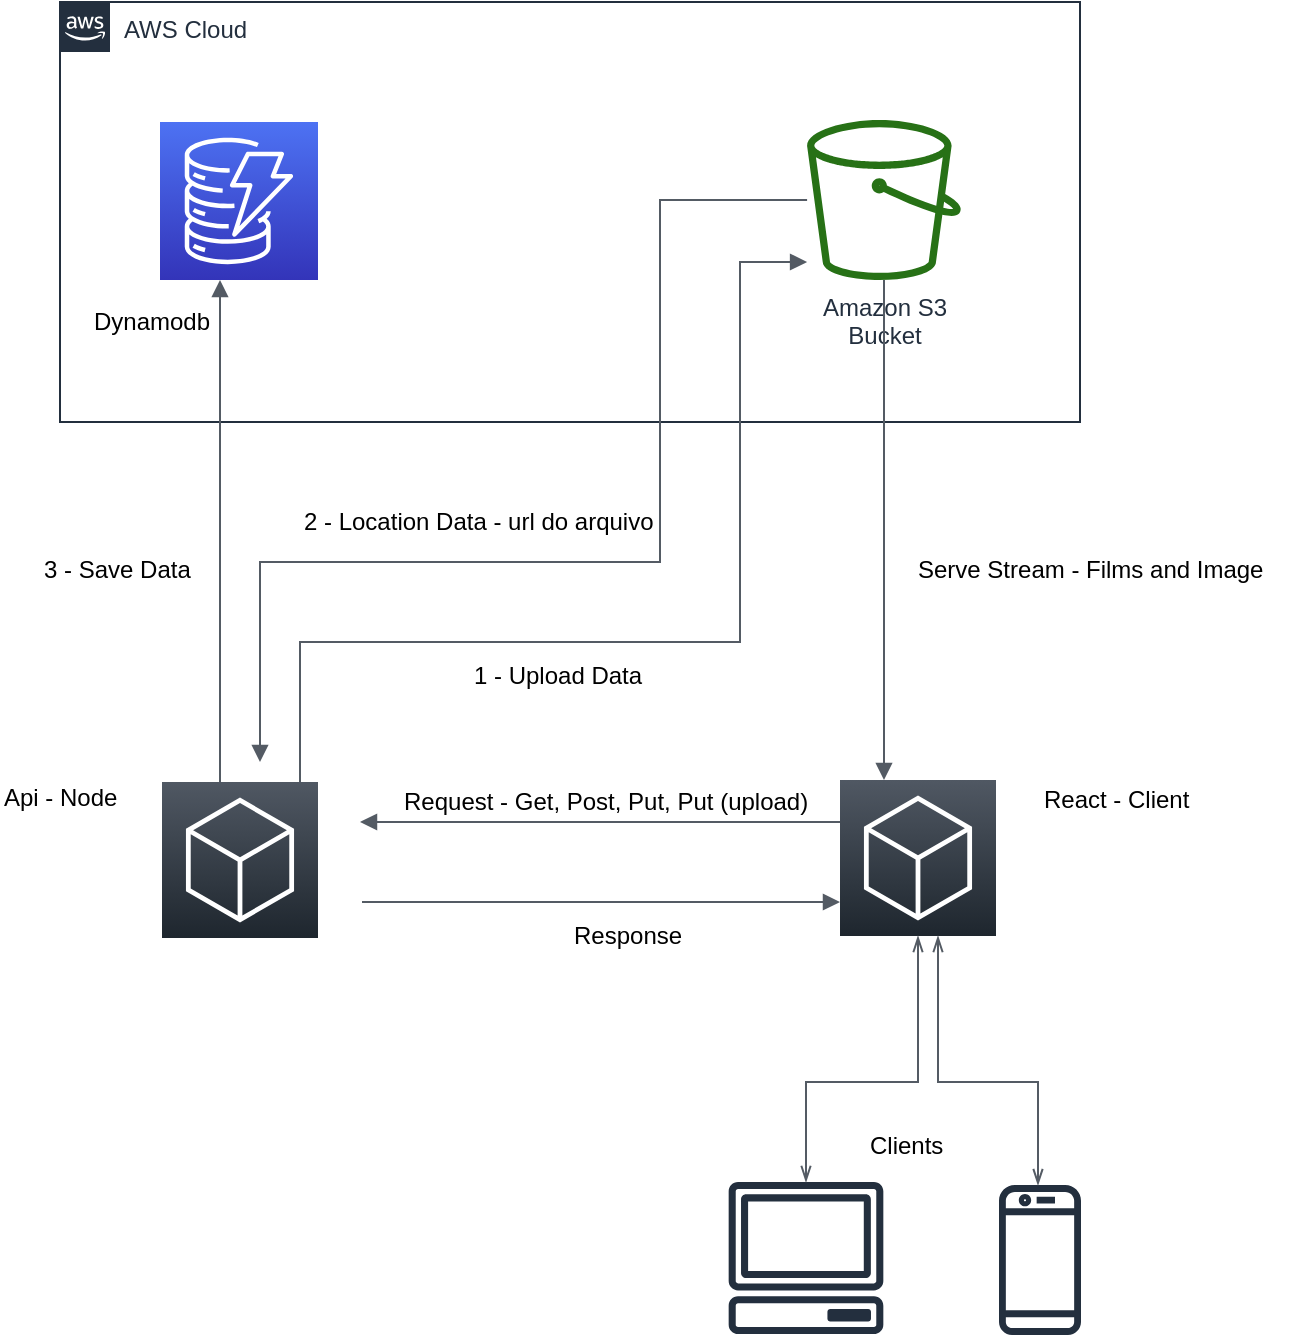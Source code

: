 <mxfile version="12.0.0" type="github" pages="1"><diagram id="Ht1M8jgEwFfnCIfOTk4-" name="Page-1"><mxGraphModel dx="1632" dy="1572" grid="1" gridSize="10" guides="1" tooltips="1" connect="1" arrows="1" fold="1" page="1" pageScale="1" pageWidth="1169" pageHeight="827" math="0" shadow="0"><root><mxCell id="0"/><mxCell id="1" parent="0"/><mxCell id="UEzPUAAOIrF-is8g5C7q-175" value="AWS Cloud" style="points=[[0,0],[0.25,0],[0.5,0],[0.75,0],[1,0],[1,0.25],[1,0.5],[1,0.75],[1,1],[0.75,1],[0.5,1],[0.25,1],[0,1],[0,0.75],[0,0.5],[0,0.25]];outlineConnect=0;gradientColor=none;html=1;whiteSpace=wrap;fontSize=12;fontStyle=0;shape=mxgraph.aws4.group;grIcon=mxgraph.aws4.group_aws_cloud_alt;strokeColor=#232F3E;fillColor=none;verticalAlign=top;align=left;spacingLeft=30;fontColor=#232F3E;dashed=0;labelBackgroundColor=#ffffff;" parent="1" vertex="1"><mxGeometry x="310" y="-720" width="510" height="210" as="geometry"/></mxCell><mxCell id="UEzPUAAOIrF-is8g5C7q-196" style="edgeStyle=orthogonalEdgeStyle;rounded=0;orthogonalLoop=1;jettySize=auto;html=1;startArrow=none;startFill=0;endArrow=open;endFill=0;strokeColor=#808080;strokeWidth=2;" parent="1" edge="1"><mxGeometry relative="1" as="geometry"><mxPoint x="507" y="-710.5" as="sourcePoint"/></mxGeometry></mxCell><mxCell id="UEzPUAAOIrF-is8g5C7q-198" style="edgeStyle=orthogonalEdgeStyle;rounded=0;orthogonalLoop=1;jettySize=auto;html=1;startArrow=none;startFill=0;endArrow=open;endFill=0;strokeColor=#808080;strokeWidth=2;" parent="1" edge="1"><mxGeometry relative="1" as="geometry"><Array as="points"><mxPoint x="355" y="-689.5"/></Array><mxPoint x="429" y="-689" as="sourcePoint"/></mxGeometry></mxCell><mxCell id="UEzPUAAOIrF-is8g5C7q-199" style="edgeStyle=orthogonalEdgeStyle;rounded=0;orthogonalLoop=1;jettySize=auto;html=1;startArrow=none;startFill=0;endArrow=open;endFill=0;strokeColor=#808080;strokeWidth=2;" parent="1" edge="1"><mxGeometry relative="1" as="geometry"><mxPoint x="468" y="-671.5" as="sourcePoint"/></mxGeometry></mxCell><mxCell id="UEzPUAAOIrF-is8g5C7q-200" style="edgeStyle=orthogonalEdgeStyle;rounded=0;orthogonalLoop=1;jettySize=auto;html=1;startArrow=none;startFill=0;endArrow=open;endFill=0;strokeColor=#808080;strokeWidth=2;" parent="1" edge="1"><mxGeometry relative="1" as="geometry"><Array as="points"><mxPoint x="576" y="-689.5"/></Array><mxPoint x="507" y="-689" as="sourcePoint"/></mxGeometry></mxCell><mxCell id="UEzPUAAOIrF-is8g5C7q-197" style="edgeStyle=orthogonalEdgeStyle;rounded=0;orthogonalLoop=1;jettySize=auto;html=1;startArrow=none;startFill=0;endArrow=open;endFill=0;strokeColor=#808080;strokeWidth=2;" parent="1" edge="1"><mxGeometry relative="1" as="geometry"><mxPoint x="778" y="-710.5" as="sourcePoint"/></mxGeometry></mxCell><mxCell id="UEzPUAAOIrF-is8g5C7q-201" style="edgeStyle=orthogonalEdgeStyle;rounded=0;orthogonalLoop=1;jettySize=auto;html=1;startArrow=none;startFill=0;endArrow=open;endFill=0;strokeColor=#808080;strokeWidth=2;" parent="1" edge="1"><mxGeometry relative="1" as="geometry"><mxPoint x="739" y="-671.5" as="sourcePoint"/></mxGeometry></mxCell><mxCell id="UEzPUAAOIrF-is8g5C7q-177" value="Amazon S3&lt;br&gt;Bucket&lt;br&gt;" style="outlineConnect=0;fontColor=#232F3E;gradientColor=none;fillColor=#277116;strokeColor=none;dashed=0;verticalLabelPosition=bottom;verticalAlign=top;align=center;html=1;fontSize=12;fontStyle=0;aspect=fixed;pointerEvents=1;shape=mxgraph.aws4.bucket;labelBackgroundColor=#ffffff;" parent="1" vertex="1"><mxGeometry x="683.5" y="-661" width="77" height="80" as="geometry"/></mxCell><object label="" id="iImGsAPe1P3d8EMJ6zoe-1"><mxCell style="outlineConnect=0;fontColor=#232F3E;gradientColor=#4D72F3;gradientDirection=north;fillColor=#3334B9;strokeColor=#ffffff;dashed=0;verticalLabelPosition=bottom;verticalAlign=top;align=center;html=1;fontSize=12;fontStyle=0;aspect=fixed;shape=mxgraph.aws4.resourceIcon;resIcon=mxgraph.aws4.dynamodb;" parent="1" vertex="1"><mxGeometry x="360" y="-660" width="79" height="79" as="geometry"/></mxCell></object><mxCell id="iImGsAPe1P3d8EMJ6zoe-5" value="Dynamodb" style="text;html=1;resizable=0;points=[];autosize=1;align=left;verticalAlign=top;spacingTop=-4;" parent="1" vertex="1"><mxGeometry x="325" y="-570" width="70" height="20" as="geometry"/></mxCell><mxCell id="iImGsAPe1P3d8EMJ6zoe-9" value="" style="outlineConnect=0;fontColor=#232F3E;gradientColor=none;fillColor=#232F3E;strokeColor=none;dashed=0;verticalLabelPosition=bottom;verticalAlign=top;align=center;html=1;fontSize=12;fontStyle=0;aspect=fixed;pointerEvents=1;shape=mxgraph.aws4.client;" parent="1" vertex="1"><mxGeometry x="644" y="-130" width="78" height="76" as="geometry"/></mxCell><mxCell id="iImGsAPe1P3d8EMJ6zoe-12" value="" style="gradientDirection=north;outlineConnect=0;fontColor=#232F3E;gradientColor=#505863;fillColor=#1E262E;strokeColor=#ffffff;dashed=0;verticalLabelPosition=bottom;verticalAlign=top;align=center;html=1;fontSize=12;fontStyle=0;aspect=fixed;shape=mxgraph.aws4.resourceIcon;resIcon=mxgraph.aws4.general;" parent="1" vertex="1"><mxGeometry x="361" y="-330" width="78" height="78" as="geometry"/></mxCell><mxCell id="iImGsAPe1P3d8EMJ6zoe-13" value="" style="gradientDirection=north;outlineConnect=0;fontColor=#232F3E;gradientColor=#505863;fillColor=#1E262E;strokeColor=#ffffff;dashed=0;verticalLabelPosition=bottom;verticalAlign=top;align=center;html=1;fontSize=12;fontStyle=0;aspect=fixed;shape=mxgraph.aws4.resourceIcon;resIcon=mxgraph.aws4.general;" parent="1" vertex="1"><mxGeometry x="700" y="-331" width="78" height="78" as="geometry"/></mxCell><mxCell id="iImGsAPe1P3d8EMJ6zoe-14" value="React - Client" style="text;html=1;resizable=0;points=[];autosize=1;align=left;verticalAlign=top;spacingTop=-4;" parent="1" vertex="1"><mxGeometry x="800" y="-331" width="90" height="20" as="geometry"/></mxCell><mxCell id="iImGsAPe1P3d8EMJ6zoe-15" value="" style="edgeStyle=orthogonalEdgeStyle;html=1;endArrow=none;elbow=vertical;startArrow=block;startFill=1;strokeColor=#545B64;rounded=0;" parent="1" target="iImGsAPe1P3d8EMJ6zoe-13" edge="1"><mxGeometry width="100" relative="1" as="geometry"><mxPoint x="460" y="-310" as="sourcePoint"/><mxPoint x="630" y="-310" as="targetPoint"/><Array as="points"><mxPoint x="660" y="-310"/><mxPoint x="660" y="-310"/></Array></mxGeometry></mxCell><mxCell id="iImGsAPe1P3d8EMJ6zoe-16" value="" style="edgeStyle=orthogonalEdgeStyle;html=1;endArrow=block;elbow=vertical;startArrow=none;endFill=1;strokeColor=#545B64;rounded=0;" parent="1" edge="1"><mxGeometry width="100" relative="1" as="geometry"><mxPoint x="461" y="-270" as="sourcePoint"/><mxPoint x="700" y="-270" as="targetPoint"/></mxGeometry></mxCell><mxCell id="iImGsAPe1P3d8EMJ6zoe-17" value="" style="edgeStyle=orthogonalEdgeStyle;html=1;endArrow=none;elbow=vertical;startArrow=block;startFill=1;strokeColor=#545B64;rounded=0;" parent="1" source="iImGsAPe1P3d8EMJ6zoe-1" target="iImGsAPe1P3d8EMJ6zoe-12" edge="1"><mxGeometry width="100" relative="1" as="geometry"><mxPoint x="430" y="-370" as="sourcePoint"/><mxPoint x="530" y="-370" as="targetPoint"/><Array as="points"><mxPoint x="390" y="-450"/><mxPoint x="390" y="-450"/></Array></mxGeometry></mxCell><mxCell id="iImGsAPe1P3d8EMJ6zoe-18" value="Request - Get, Post, Put, Put (upload)" style="text;html=1;resizable=0;points=[];autosize=1;align=left;verticalAlign=top;spacingTop=-4;" parent="1" vertex="1"><mxGeometry x="480" y="-330" width="220" height="20" as="geometry"/></mxCell><mxCell id="iImGsAPe1P3d8EMJ6zoe-19" value="Response" style="text;html=1;resizable=0;points=[];autosize=1;align=left;verticalAlign=top;spacingTop=-4;" parent="1" vertex="1"><mxGeometry x="565" y="-263" width="70" height="20" as="geometry"/></mxCell><mxCell id="iImGsAPe1P3d8EMJ6zoe-22" value="" style="edgeStyle=orthogonalEdgeStyle;html=1;endArrow=none;elbow=vertical;startArrow=block;startFill=1;strokeColor=#545B64;rounded=0;" parent="1" source="iImGsAPe1P3d8EMJ6zoe-13" target="UEzPUAAOIrF-is8g5C7q-177" edge="1"><mxGeometry width="100" relative="1" as="geometry"><mxPoint x="310" y="-40" as="sourcePoint"/><mxPoint x="720" y="-420" as="targetPoint"/><Array as="points"><mxPoint x="722" y="-390"/><mxPoint x="722" y="-390"/></Array></mxGeometry></mxCell><mxCell id="iImGsAPe1P3d8EMJ6zoe-23" value="Serve Stream - Films and Image" style="text;html=1;resizable=0;points=[];autosize=1;align=left;verticalAlign=top;spacingTop=-4;" parent="1" vertex="1"><mxGeometry x="737" y="-446" width="190" height="20" as="geometry"/></mxCell><mxCell id="iImGsAPe1P3d8EMJ6zoe-24" value="Api - Node" style="text;html=1;" parent="1" vertex="1"><mxGeometry x="280" y="-336" width="80" height="30" as="geometry"/></mxCell><mxCell id="iImGsAPe1P3d8EMJ6zoe-25" value="" style="edgeStyle=orthogonalEdgeStyle;html=1;endArrow=none;elbow=vertical;startArrow=block;startFill=1;strokeColor=#545B64;rounded=0;" parent="1" source="UEzPUAAOIrF-is8g5C7q-177" edge="1"><mxGeometry width="100" relative="1" as="geometry"><mxPoint x="410" y="-571" as="sourcePoint"/><mxPoint x="430" y="-330" as="targetPoint"/><Array as="points"><mxPoint x="650" y="-590"/><mxPoint x="650" y="-400"/><mxPoint x="430" y="-400"/></Array></mxGeometry></mxCell><mxCell id="iImGsAPe1P3d8EMJ6zoe-26" value="1 - Upload Data" style="text;html=1;resizable=0;points=[];autosize=1;align=left;verticalAlign=top;spacingTop=-4;" parent="1" vertex="1"><mxGeometry x="515" y="-393.5" width="100" height="20" as="geometry"/></mxCell><mxCell id="iImGsAPe1P3d8EMJ6zoe-27" value="" style="edgeStyle=orthogonalEdgeStyle;html=1;endArrow=openThin;elbow=vertical;startArrow=openThin;startFill=0;endFill=0;strokeColor=#545B64;rounded=0;" parent="1" source="iImGsAPe1P3d8EMJ6zoe-13" target="iImGsAPe1P3d8EMJ6zoe-9" edge="1"><mxGeometry width="100" relative="1" as="geometry"><mxPoint x="280" y="-40" as="sourcePoint"/><mxPoint x="380" y="-40" as="targetPoint"/><Array as="points"><mxPoint x="739" y="-180"/><mxPoint x="683" y="-180"/></Array></mxGeometry></mxCell><mxCell id="iImGsAPe1P3d8EMJ6zoe-28" value="Clients" style="text;html=1;resizable=0;points=[];autosize=1;align=left;verticalAlign=top;spacingTop=-4;" parent="1" vertex="1"><mxGeometry x="713" y="-158" width="50" height="20" as="geometry"/></mxCell><mxCell id="iImGsAPe1P3d8EMJ6zoe-29" value="" style="outlineConnect=0;fontColor=#232F3E;gradientColor=none;fillColor=#232F3E;strokeColor=none;dashed=0;verticalLabelPosition=bottom;verticalAlign=top;align=center;html=1;fontSize=12;fontStyle=0;aspect=fixed;pointerEvents=1;shape=mxgraph.aws4.mobile_client;" parent="1" vertex="1"><mxGeometry x="779.5" y="-130" width="41" height="78" as="geometry"/></mxCell><mxCell id="iImGsAPe1P3d8EMJ6zoe-30" value="" style="edgeStyle=orthogonalEdgeStyle;html=1;endArrow=openThin;elbow=vertical;startArrow=openThin;startFill=0;endFill=0;strokeColor=#545B64;rounded=0;" parent="1" source="iImGsAPe1P3d8EMJ6zoe-13" target="iImGsAPe1P3d8EMJ6zoe-29" edge="1"><mxGeometry width="100" relative="1" as="geometry"><mxPoint x="749" y="-243" as="sourcePoint"/><mxPoint x="669" y="-126" as="targetPoint"/><Array as="points"><mxPoint x="749" y="-180"/><mxPoint x="799" y="-180"/></Array></mxGeometry></mxCell><mxCell id="iImGsAPe1P3d8EMJ6zoe-32" value="2 - Location Data - url do arquivo" style="text;html=1;resizable=0;points=[];autosize=1;align=left;verticalAlign=top;spacingTop=-4;" parent="1" vertex="1"><mxGeometry x="430" y="-470" width="190" height="20" as="geometry"/></mxCell><mxCell id="19EzCCMyojsGfKlBP2x7-4" value="" style="edgeStyle=orthogonalEdgeStyle;html=1;endArrow=none;elbow=vertical;startArrow=block;startFill=1;strokeColor=#545B64;rounded=0;" edge="1" parent="1" target="UEzPUAAOIrF-is8g5C7q-177"><mxGeometry width="100" relative="1" as="geometry"><mxPoint x="410" y="-340" as="sourcePoint"/><mxPoint x="620" y="-450" as="targetPoint"/><Array as="points"><mxPoint x="410" y="-350"/><mxPoint x="410" y="-440"/><mxPoint x="610" y="-440"/><mxPoint x="610" y="-620"/></Array></mxGeometry></mxCell><mxCell id="19EzCCMyojsGfKlBP2x7-6" value="3 - Save Data&lt;br&gt;" style="text;html=1;resizable=0;points=[];autosize=1;align=left;verticalAlign=top;spacingTop=-4;" vertex="1" parent="1"><mxGeometry x="300" y="-446" width="90" height="20" as="geometry"/></mxCell></root></mxGraphModel></diagram></mxfile>